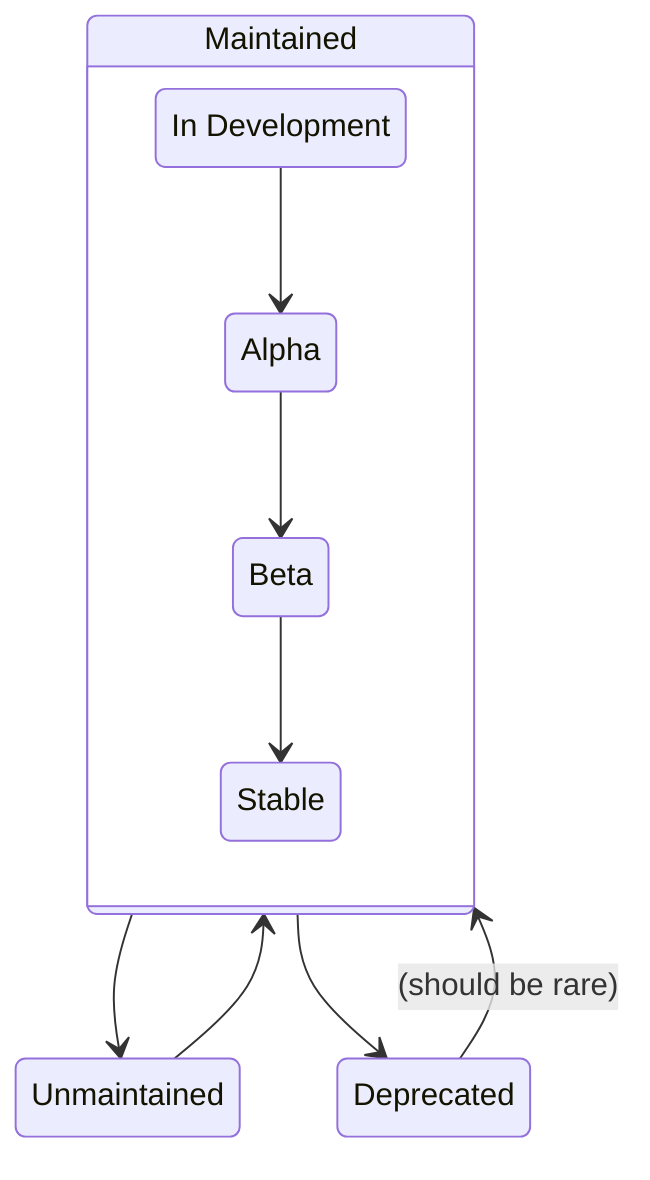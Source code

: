stateDiagram-v2
    state Maintained {
    InDevelopment --> Alpha
    Alpha --> Beta
    Beta --> Stable
    }

    InDevelopment: In Development

    Maintained --> Unmaintained
    Unmaintained --> Maintained
    Maintained --> Deprecated
    Deprecated --> Maintained: (should be rare)

class Maintained container;
class InDevelopment,Alpha,Beta,Unmaintained,Deprecated box;
class InDevelopment,Alpha,Beta,Unmaintained,Deprecated rounded;